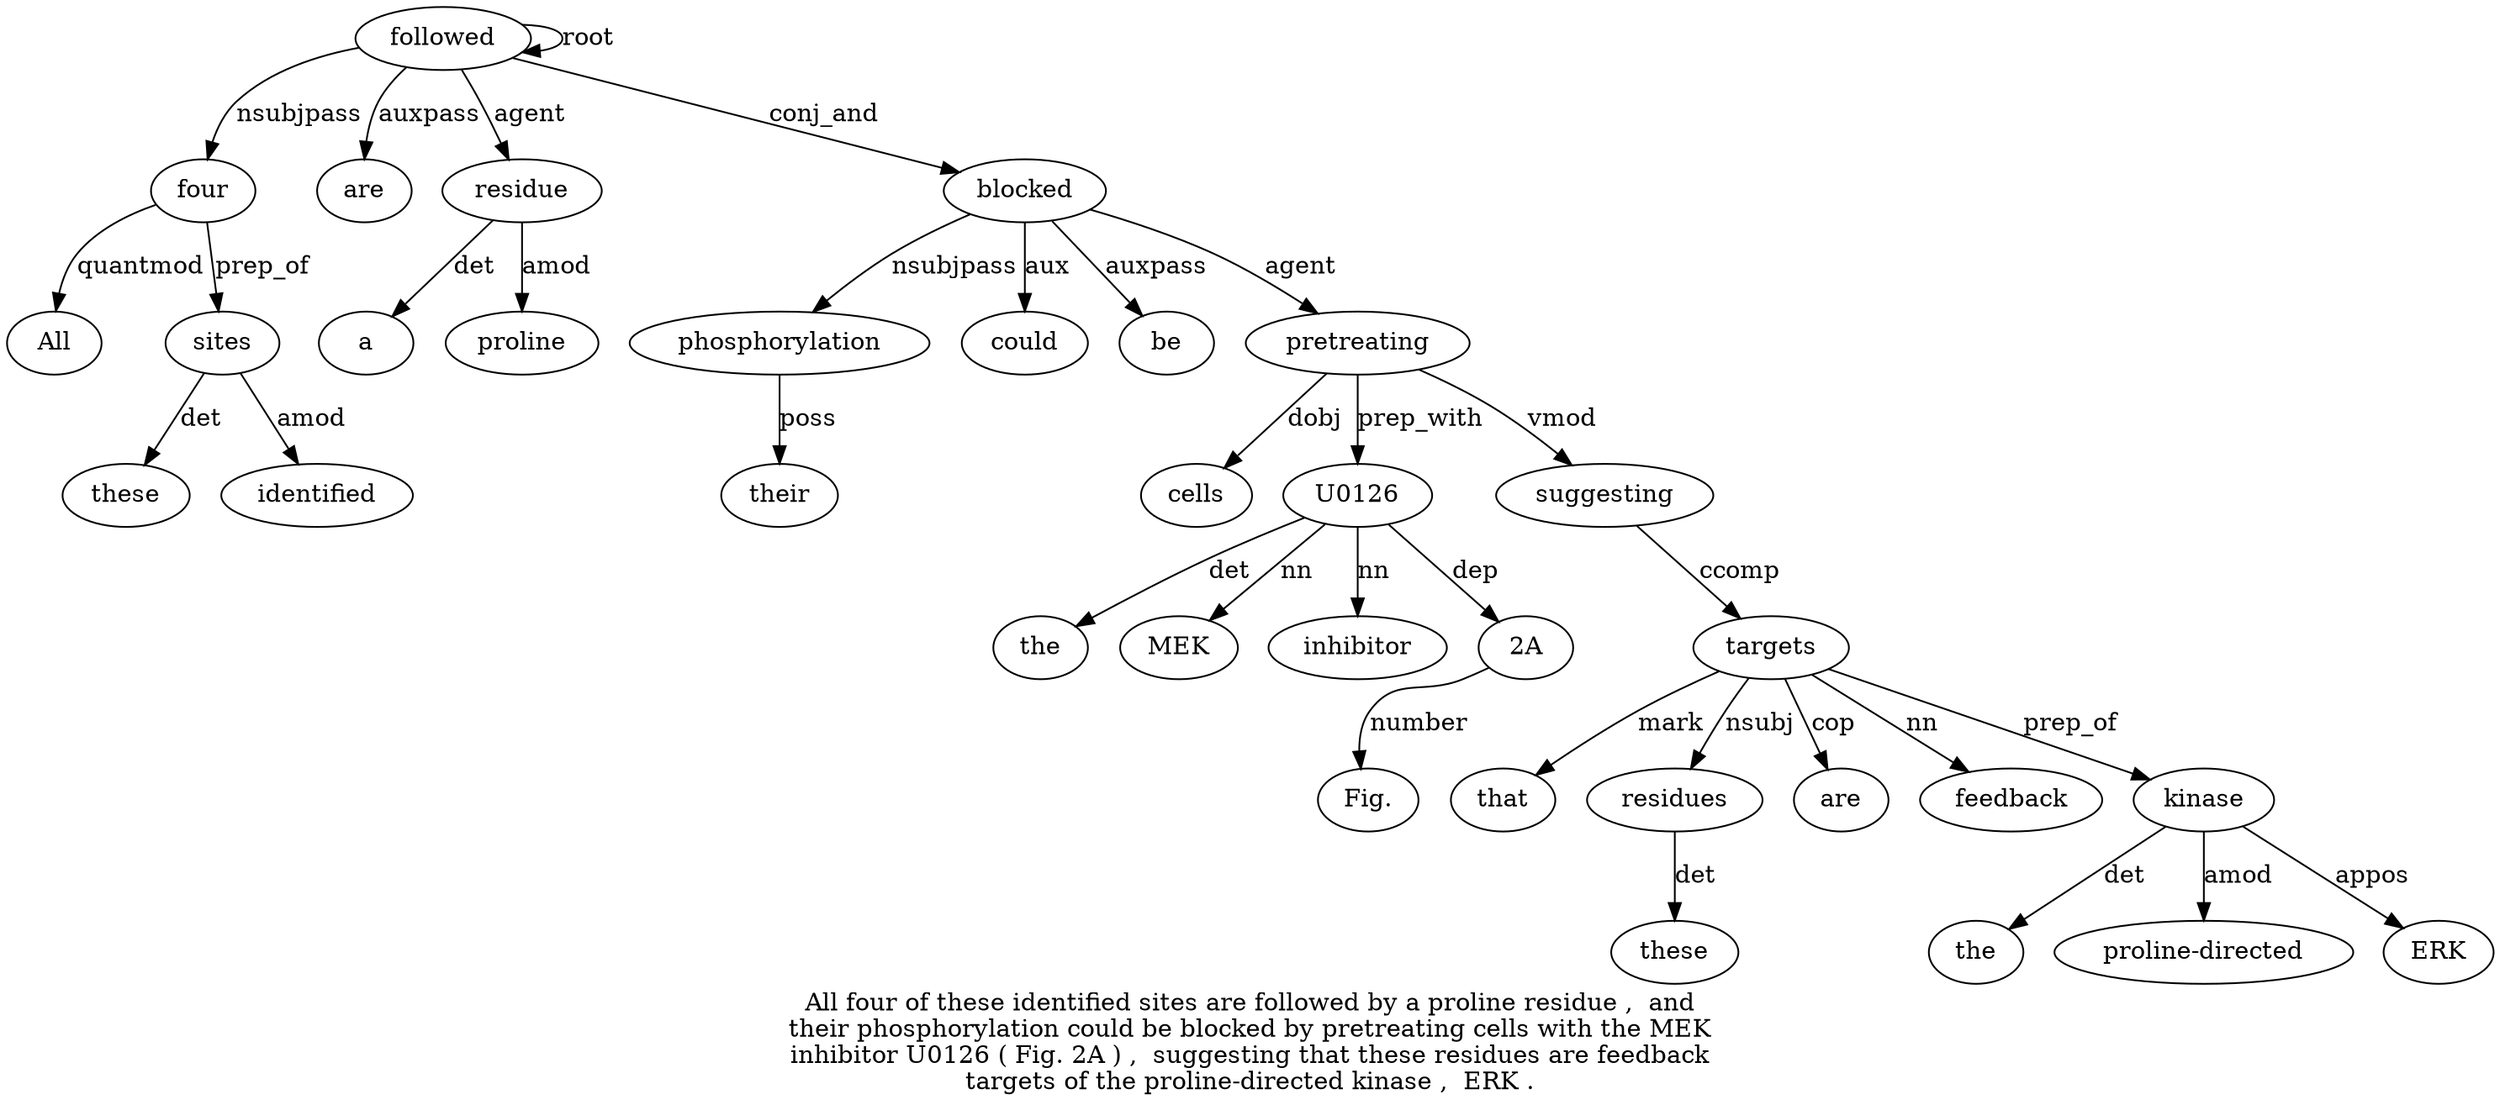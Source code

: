 digraph "All four of these identified sites are followed by a proline residue ,  and their phosphorylation could be blocked by pretreating cells with the MEK inhibitor U0126 ( Fig. 2A ) ,  suggesting that these residues are feedback targets of the proline-directed kinase ,  ERK ." {
label="All four of these identified sites are followed by a proline residue ,  and
their phosphorylation could be blocked by pretreating cells with the MEK
inhibitor U0126 ( Fig. 2A ) ,  suggesting that these residues are feedback
targets of the proline-directed kinase ,  ERK .";
four2 [style=filled, fillcolor=white, label=four];
All1 [style=filled, fillcolor=white, label=All];
four2 -> All1  [label=quantmod];
followed8 [style=filled, fillcolor=white, label=followed];
followed8 -> four2  [label=nsubjpass];
sites6 [style=filled, fillcolor=white, label=sites];
these4 [style=filled, fillcolor=white, label=these];
sites6 -> these4  [label=det];
identified5 [style=filled, fillcolor=white, label=identified];
sites6 -> identified5  [label=amod];
four2 -> sites6  [label=prep_of];
are7 [style=filled, fillcolor=white, label=are];
followed8 -> are7  [label=auxpass];
followed8 -> followed8  [label=root];
residue12 [style=filled, fillcolor=white, label=residue];
a10 [style=filled, fillcolor=white, label=a];
residue12 -> a10  [label=det];
proline11 [style=filled, fillcolor=white, label=proline];
residue12 -> proline11  [label=amod];
followed8 -> residue12  [label=agent];
phosphorylation16 [style=filled, fillcolor=white, label=phosphorylation];
their15 [style=filled, fillcolor=white, label=their];
phosphorylation16 -> their15  [label=poss];
blocked19 [style=filled, fillcolor=white, label=blocked];
blocked19 -> phosphorylation16  [label=nsubjpass];
could17 [style=filled, fillcolor=white, label=could];
blocked19 -> could17  [label=aux];
be18 [style=filled, fillcolor=white, label=be];
blocked19 -> be18  [label=auxpass];
followed8 -> blocked19  [label=conj_and];
pretreating21 [style=filled, fillcolor=white, label=pretreating];
blocked19 -> pretreating21  [label=agent];
cells22 [style=filled, fillcolor=white, label=cells];
pretreating21 -> cells22  [label=dobj];
U012627 [style=filled, fillcolor=white, label=U0126];
the24 [style=filled, fillcolor=white, label=the];
U012627 -> the24  [label=det];
MEK25 [style=filled, fillcolor=white, label=MEK];
U012627 -> MEK25  [label=nn];
inhibitor26 [style=filled, fillcolor=white, label=inhibitor];
U012627 -> inhibitor26  [label=nn];
pretreating21 -> U012627  [label=prep_with];
"2A30" [style=filled, fillcolor=white, label="2A"];
"Fig.29" [style=filled, fillcolor=white, label="Fig."];
"2A30" -> "Fig.29"  [label=number];
U012627 -> "2A30"  [label=dep];
suggesting33 [style=filled, fillcolor=white, label=suggesting];
pretreating21 -> suggesting33  [label=vmod];
targets39 [style=filled, fillcolor=white, label=targets];
that34 [style=filled, fillcolor=white, label=that];
targets39 -> that34  [label=mark];
residues36 [style=filled, fillcolor=white, label=residues];
these35 [style=filled, fillcolor=white, label=these];
residues36 -> these35  [label=det];
targets39 -> residues36  [label=nsubj];
are37 [style=filled, fillcolor=white, label=are];
targets39 -> are37  [label=cop];
feedback38 [style=filled, fillcolor=white, label=feedback];
targets39 -> feedback38  [label=nn];
suggesting33 -> targets39  [label=ccomp];
kinase43 [style=filled, fillcolor=white, label=kinase];
the41 [style=filled, fillcolor=white, label=the];
kinase43 -> the41  [label=det];
"proline-directed42" [style=filled, fillcolor=white, label="proline-directed"];
kinase43 -> "proline-directed42"  [label=amod];
targets39 -> kinase43  [label=prep_of];
ERK45 [style=filled, fillcolor=white, label=ERK];
kinase43 -> ERK45  [label=appos];
}
